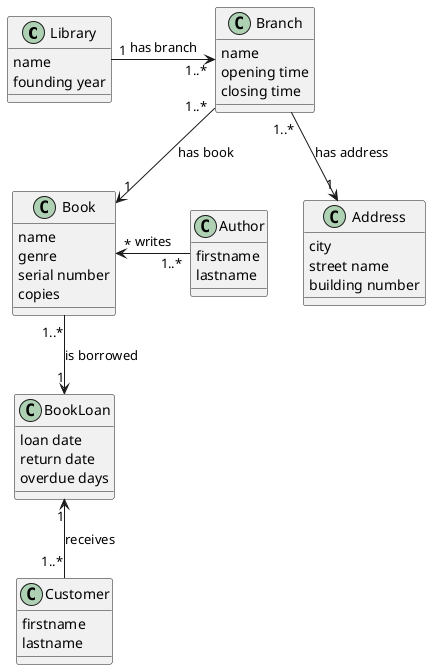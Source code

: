 @startuml  

class Library {
    name
    founding year 
}

class Branch {
    name
    opening time
    closing time
}

class Address {
    city
    street name
    building number
}

class Book {
    name
    genre
    serial number
    copies
}

class Author {
    firstname
    lastname
}

class Customer {
    firstname
    lastname
}

class BookLoan {
    loan date
    return date
    overdue days
}

Library "1" -> "1..*" Branch : has branch
Branch "1..*" --> "1" Address : has address
Branch "1..*" -down-> "1" Book : has book
Author "1..*" -> "*" Book : writes
Book "1..*" -down-> "1" BookLoan : is borrowed
Customer "1..*" -up-> "1" BookLoan : receives

@enduml